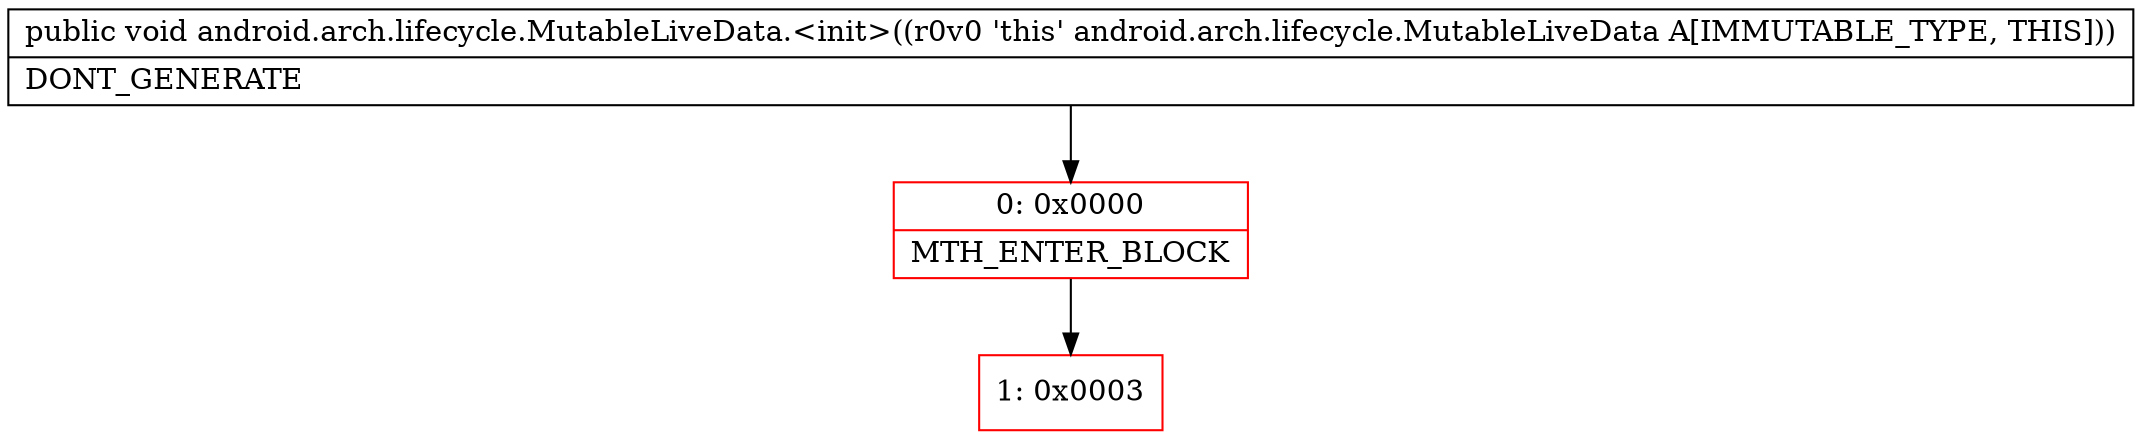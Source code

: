 digraph "CFG forandroid.arch.lifecycle.MutableLiveData.\<init\>()V" {
subgraph cluster_Region_1502439422 {
label = "R(0)";
node [shape=record,color=blue];
}
Node_0 [shape=record,color=red,label="{0\:\ 0x0000|MTH_ENTER_BLOCK\l}"];
Node_1 [shape=record,color=red,label="{1\:\ 0x0003}"];
MethodNode[shape=record,label="{public void android.arch.lifecycle.MutableLiveData.\<init\>((r0v0 'this' android.arch.lifecycle.MutableLiveData A[IMMUTABLE_TYPE, THIS]))  | DONT_GENERATE\l}"];
MethodNode -> Node_0;
Node_0 -> Node_1;
}


